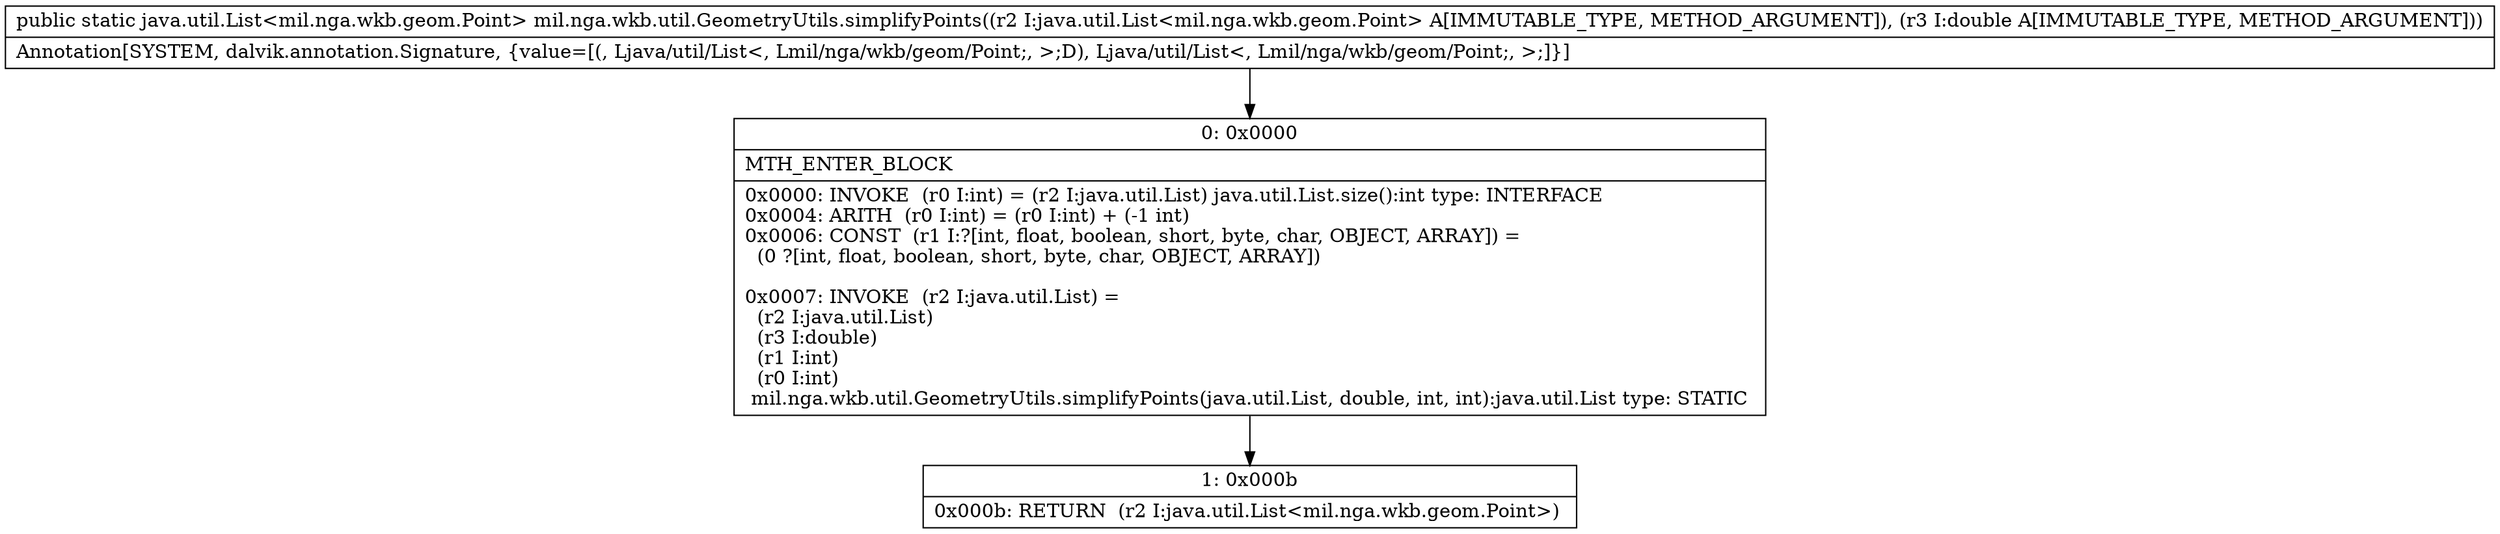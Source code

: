 digraph "CFG formil.nga.wkb.util.GeometryUtils.simplifyPoints(Ljava\/util\/List;D)Ljava\/util\/List;" {
Node_0 [shape=record,label="{0\:\ 0x0000|MTH_ENTER_BLOCK\l|0x0000: INVOKE  (r0 I:int) = (r2 I:java.util.List) java.util.List.size():int type: INTERFACE \l0x0004: ARITH  (r0 I:int) = (r0 I:int) + (\-1 int) \l0x0006: CONST  (r1 I:?[int, float, boolean, short, byte, char, OBJECT, ARRAY]) = \l  (0 ?[int, float, boolean, short, byte, char, OBJECT, ARRAY])\l \l0x0007: INVOKE  (r2 I:java.util.List) = \l  (r2 I:java.util.List)\l  (r3 I:double)\l  (r1 I:int)\l  (r0 I:int)\l mil.nga.wkb.util.GeometryUtils.simplifyPoints(java.util.List, double, int, int):java.util.List type: STATIC \l}"];
Node_1 [shape=record,label="{1\:\ 0x000b|0x000b: RETURN  (r2 I:java.util.List\<mil.nga.wkb.geom.Point\>) \l}"];
MethodNode[shape=record,label="{public static java.util.List\<mil.nga.wkb.geom.Point\> mil.nga.wkb.util.GeometryUtils.simplifyPoints((r2 I:java.util.List\<mil.nga.wkb.geom.Point\> A[IMMUTABLE_TYPE, METHOD_ARGUMENT]), (r3 I:double A[IMMUTABLE_TYPE, METHOD_ARGUMENT]))  | Annotation[SYSTEM, dalvik.annotation.Signature, \{value=[(, Ljava\/util\/List\<, Lmil\/nga\/wkb\/geom\/Point;, \>;D), Ljava\/util\/List\<, Lmil\/nga\/wkb\/geom\/Point;, \>;]\}]\l}"];
MethodNode -> Node_0;
Node_0 -> Node_1;
}

